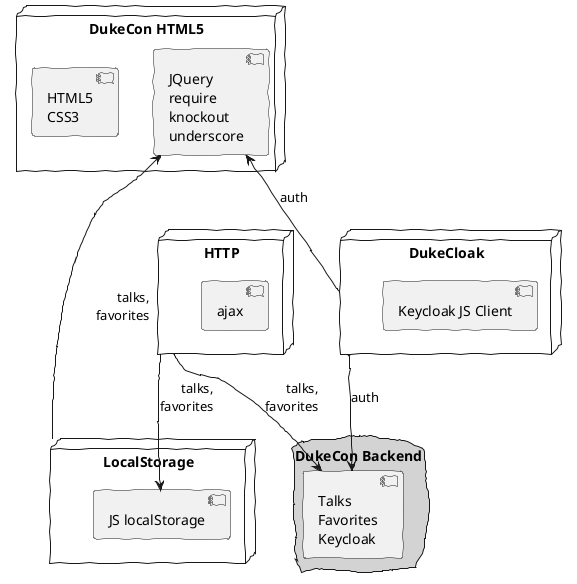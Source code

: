 @startuml
skinparam handwritten true

node "DukeCon HTML5" {
[JQuery\rrequire\rknockout\runderscore]
[HTML5\rCSS3]
}

node "HTTP" {
[ajax]
}

node "LocalStorage" {
[JS localStorage]
}

node "DukeCloak" {
    [Keycloak JS Client]
}

cloud "DukeCon Backend"  #lightgray {
    [Talks\rFavorites\rKeycloak]
}

HTTP --> (Talks\rFavorites\rKeycloak) : talks,\rfavorites
HTTP --> (JS localStorage) : talks,\rfavorites
LocalStorage -up-> (JQuery\rrequire\rknockout\runderscore) : talks,\rfavorites
DukeCloak --> (Talks\rFavorites\rKeycloak) : auth
DukeCloak -up-> (JQuery\rrequire\rknockout\runderscore) : auth


@enduml